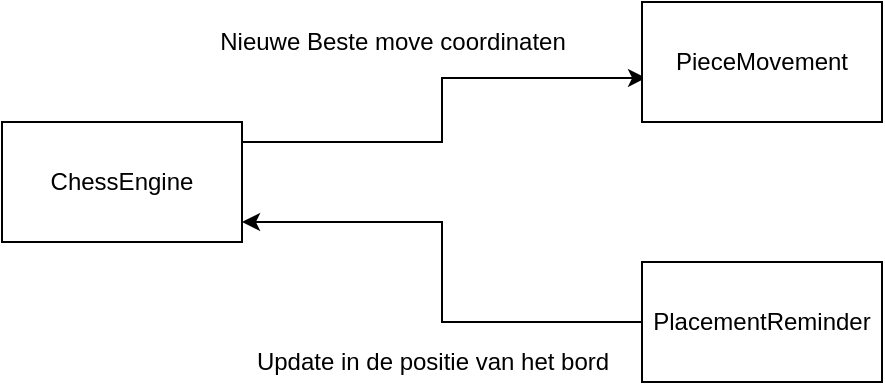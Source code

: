 <mxfile version="15.8.3" type="device"><diagram id="ZBC_cMPIvKHorqjsYxmi" name="Page-1"><mxGraphModel dx="1319" dy="804" grid="1" gridSize="10" guides="1" tooltips="1" connect="1" arrows="1" fold="1" page="1" pageScale="1" pageWidth="827" pageHeight="1169" math="0" shadow="0"><root><mxCell id="0"/><mxCell id="1" parent="0"/><mxCell id="bxBCjFZYhWzc0-VkHN_z-5" style="edgeStyle=orthogonalEdgeStyle;rounded=0;orthogonalLoop=1;jettySize=auto;html=1;entryX=0.017;entryY=0.633;entryDx=0;entryDy=0;entryPerimeter=0;" edge="1" parent="1" source="bxBCjFZYhWzc0-VkHN_z-1" target="bxBCjFZYhWzc0-VkHN_z-2"><mxGeometry relative="1" as="geometry"><Array as="points"><mxPoint x="360" y="240"/><mxPoint x="360" y="208"/></Array></mxGeometry></mxCell><mxCell id="bxBCjFZYhWzc0-VkHN_z-1" value="ChessEngine" style="rounded=0;whiteSpace=wrap;html=1;" vertex="1" parent="1"><mxGeometry x="140" y="230" width="120" height="60" as="geometry"/></mxCell><mxCell id="bxBCjFZYhWzc0-VkHN_z-2" value="PieceMovement" style="rounded=0;whiteSpace=wrap;html=1;" vertex="1" parent="1"><mxGeometry x="460" y="170" width="120" height="60" as="geometry"/></mxCell><mxCell id="bxBCjFZYhWzc0-VkHN_z-4" style="edgeStyle=orthogonalEdgeStyle;rounded=0;orthogonalLoop=1;jettySize=auto;html=1;" edge="1" parent="1" source="bxBCjFZYhWzc0-VkHN_z-3"><mxGeometry relative="1" as="geometry"><mxPoint x="260" y="280" as="targetPoint"/><Array as="points"><mxPoint x="360" y="330"/><mxPoint x="360" y="280"/><mxPoint x="260" y="280"/></Array></mxGeometry></mxCell><mxCell id="bxBCjFZYhWzc0-VkHN_z-3" value="PlacementReminder" style="rounded=0;whiteSpace=wrap;html=1;" vertex="1" parent="1"><mxGeometry x="460" y="300" width="120" height="60" as="geometry"/></mxCell><mxCell id="bxBCjFZYhWzc0-VkHN_z-6" value="Update in de positie van het bord" style="text;html=1;align=center;verticalAlign=middle;resizable=0;points=[];autosize=1;strokeColor=none;fillColor=none;" vertex="1" parent="1"><mxGeometry x="260" y="340" width="190" height="20" as="geometry"/></mxCell><mxCell id="bxBCjFZYhWzc0-VkHN_z-7" value="Nieuwe Beste move coordinaten" style="text;html=1;align=center;verticalAlign=middle;resizable=0;points=[];autosize=1;strokeColor=none;fillColor=none;" vertex="1" parent="1"><mxGeometry x="240" y="180" width="190" height="20" as="geometry"/></mxCell></root></mxGraphModel></diagram></mxfile>